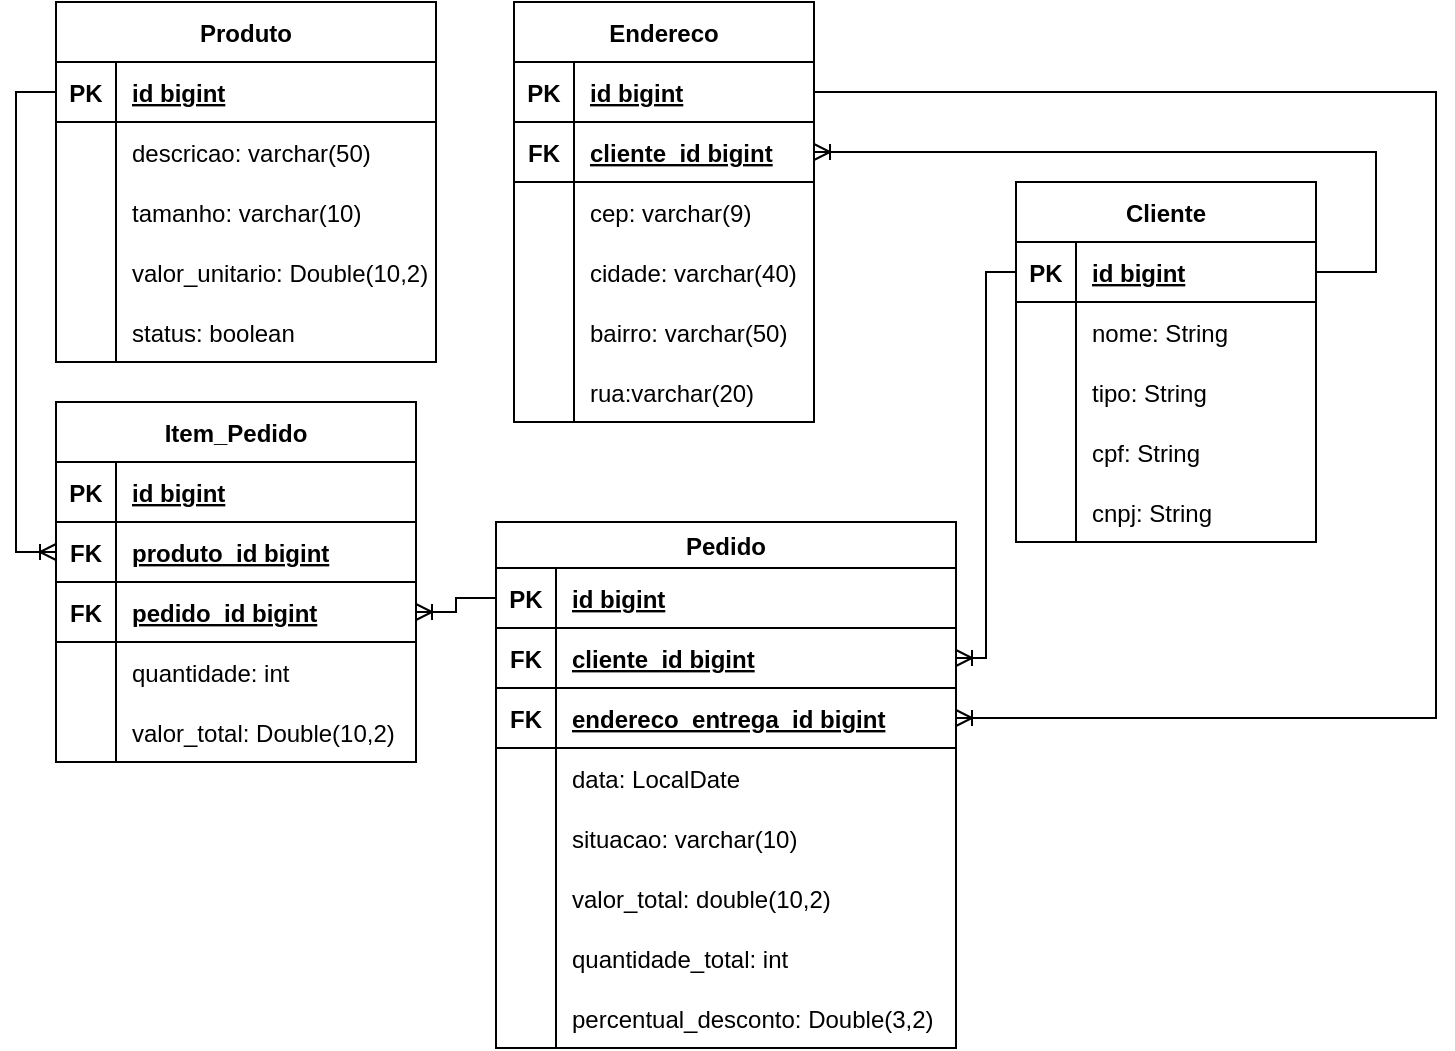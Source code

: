 <mxfile version="15.7.3" type="github">
  <diagram id="oQC90iLR7dnbDL4dNARa" name="Page-1">
    <mxGraphModel dx="1062" dy="2821" grid="1" gridSize="10" guides="1" tooltips="1" connect="1" arrows="1" fold="1" page="1" pageScale="1" pageWidth="827" pageHeight="1169" math="0" shadow="0">
      <root>
        <mxCell id="0" />
        <mxCell id="1" parent="0" />
        <mxCell id="mT7lwg3B8XT2WHdgeNYM-1" value="Produto" style="shape=table;startSize=30;container=1;collapsible=1;childLayout=tableLayout;fixedRows=1;rowLines=0;fontStyle=1;align=center;resizeLast=1;" parent="1" vertex="1">
          <mxGeometry x="70" y="-2290" width="190" height="180" as="geometry" />
        </mxCell>
        <mxCell id="mT7lwg3B8XT2WHdgeNYM-2" value="" style="shape=partialRectangle;collapsible=0;dropTarget=0;pointerEvents=0;fillColor=none;top=0;left=0;bottom=1;right=0;points=[[0,0.5],[1,0.5]];portConstraint=eastwest;" parent="mT7lwg3B8XT2WHdgeNYM-1" vertex="1">
          <mxGeometry y="30" width="190" height="30" as="geometry" />
        </mxCell>
        <mxCell id="mT7lwg3B8XT2WHdgeNYM-3" value="PK" style="shape=partialRectangle;connectable=0;fillColor=none;top=0;left=0;bottom=0;right=0;fontStyle=1;overflow=hidden;" parent="mT7lwg3B8XT2WHdgeNYM-2" vertex="1">
          <mxGeometry width="30" height="30" as="geometry">
            <mxRectangle width="30" height="30" as="alternateBounds" />
          </mxGeometry>
        </mxCell>
        <mxCell id="mT7lwg3B8XT2WHdgeNYM-4" value="id bigint" style="shape=partialRectangle;connectable=0;fillColor=none;top=0;left=0;bottom=0;right=0;align=left;spacingLeft=6;fontStyle=5;overflow=hidden;" parent="mT7lwg3B8XT2WHdgeNYM-2" vertex="1">
          <mxGeometry x="30" width="160" height="30" as="geometry">
            <mxRectangle width="160" height="30" as="alternateBounds" />
          </mxGeometry>
        </mxCell>
        <mxCell id="mT7lwg3B8XT2WHdgeNYM-5" value="" style="shape=partialRectangle;collapsible=0;dropTarget=0;pointerEvents=0;fillColor=none;top=0;left=0;bottom=0;right=0;points=[[0,0.5],[1,0.5]];portConstraint=eastwest;" parent="mT7lwg3B8XT2WHdgeNYM-1" vertex="1">
          <mxGeometry y="60" width="190" height="30" as="geometry" />
        </mxCell>
        <mxCell id="mT7lwg3B8XT2WHdgeNYM-6" value="" style="shape=partialRectangle;connectable=0;fillColor=none;top=0;left=0;bottom=0;right=0;editable=1;overflow=hidden;" parent="mT7lwg3B8XT2WHdgeNYM-5" vertex="1">
          <mxGeometry width="30" height="30" as="geometry">
            <mxRectangle width="30" height="30" as="alternateBounds" />
          </mxGeometry>
        </mxCell>
        <mxCell id="mT7lwg3B8XT2WHdgeNYM-7" value="descricao: varchar(50)" style="shape=partialRectangle;connectable=0;fillColor=none;top=0;left=0;bottom=0;right=0;align=left;spacingLeft=6;overflow=hidden;" parent="mT7lwg3B8XT2WHdgeNYM-5" vertex="1">
          <mxGeometry x="30" width="160" height="30" as="geometry">
            <mxRectangle width="160" height="30" as="alternateBounds" />
          </mxGeometry>
        </mxCell>
        <mxCell id="mT7lwg3B8XT2WHdgeNYM-8" value="" style="shape=partialRectangle;collapsible=0;dropTarget=0;pointerEvents=0;fillColor=none;top=0;left=0;bottom=0;right=0;points=[[0,0.5],[1,0.5]];portConstraint=eastwest;" parent="mT7lwg3B8XT2WHdgeNYM-1" vertex="1">
          <mxGeometry y="90" width="190" height="30" as="geometry" />
        </mxCell>
        <mxCell id="mT7lwg3B8XT2WHdgeNYM-9" value="" style="shape=partialRectangle;connectable=0;fillColor=none;top=0;left=0;bottom=0;right=0;editable=1;overflow=hidden;" parent="mT7lwg3B8XT2WHdgeNYM-8" vertex="1">
          <mxGeometry width="30" height="30" as="geometry">
            <mxRectangle width="30" height="30" as="alternateBounds" />
          </mxGeometry>
        </mxCell>
        <mxCell id="mT7lwg3B8XT2WHdgeNYM-10" value="tamanho: varchar(10)" style="shape=partialRectangle;connectable=0;fillColor=none;top=0;left=0;bottom=0;right=0;align=left;spacingLeft=6;overflow=hidden;" parent="mT7lwg3B8XT2WHdgeNYM-8" vertex="1">
          <mxGeometry x="30" width="160" height="30" as="geometry">
            <mxRectangle width="160" height="30" as="alternateBounds" />
          </mxGeometry>
        </mxCell>
        <mxCell id="mT7lwg3B8XT2WHdgeNYM-11" value="" style="shape=partialRectangle;collapsible=0;dropTarget=0;pointerEvents=0;fillColor=none;top=0;left=0;bottom=0;right=0;points=[[0,0.5],[1,0.5]];portConstraint=eastwest;" parent="mT7lwg3B8XT2WHdgeNYM-1" vertex="1">
          <mxGeometry y="120" width="190" height="30" as="geometry" />
        </mxCell>
        <mxCell id="mT7lwg3B8XT2WHdgeNYM-12" value="" style="shape=partialRectangle;connectable=0;fillColor=none;top=0;left=0;bottom=0;right=0;editable=1;overflow=hidden;" parent="mT7lwg3B8XT2WHdgeNYM-11" vertex="1">
          <mxGeometry width="30" height="30" as="geometry">
            <mxRectangle width="30" height="30" as="alternateBounds" />
          </mxGeometry>
        </mxCell>
        <mxCell id="mT7lwg3B8XT2WHdgeNYM-13" value="valor_unitario: Double(10,2)" style="shape=partialRectangle;connectable=0;fillColor=none;top=0;left=0;bottom=0;right=0;align=left;spacingLeft=6;overflow=hidden;" parent="mT7lwg3B8XT2WHdgeNYM-11" vertex="1">
          <mxGeometry x="30" width="160" height="30" as="geometry">
            <mxRectangle width="160" height="30" as="alternateBounds" />
          </mxGeometry>
        </mxCell>
        <mxCell id="mT7lwg3B8XT2WHdgeNYM-27" value="" style="shape=partialRectangle;collapsible=0;dropTarget=0;pointerEvents=0;fillColor=none;top=0;left=0;bottom=0;right=0;points=[[0,0.5],[1,0.5]];portConstraint=eastwest;" parent="mT7lwg3B8XT2WHdgeNYM-1" vertex="1">
          <mxGeometry y="150" width="190" height="30" as="geometry" />
        </mxCell>
        <mxCell id="mT7lwg3B8XT2WHdgeNYM-28" value="" style="shape=partialRectangle;connectable=0;fillColor=none;top=0;left=0;bottom=0;right=0;editable=1;overflow=hidden;" parent="mT7lwg3B8XT2WHdgeNYM-27" vertex="1">
          <mxGeometry width="30" height="30" as="geometry">
            <mxRectangle width="30" height="30" as="alternateBounds" />
          </mxGeometry>
        </mxCell>
        <mxCell id="mT7lwg3B8XT2WHdgeNYM-29" value="status: boolean" style="shape=partialRectangle;connectable=0;fillColor=none;top=0;left=0;bottom=0;right=0;align=left;spacingLeft=6;overflow=hidden;" parent="mT7lwg3B8XT2WHdgeNYM-27" vertex="1">
          <mxGeometry x="30" width="160" height="30" as="geometry">
            <mxRectangle width="160" height="30" as="alternateBounds" />
          </mxGeometry>
        </mxCell>
        <mxCell id="mT7lwg3B8XT2WHdgeNYM-30" value="Pedido" style="shape=table;startSize=23;container=1;collapsible=1;childLayout=tableLayout;fixedRows=1;rowLines=0;fontStyle=1;align=center;resizeLast=1;" parent="1" vertex="1">
          <mxGeometry x="290" y="-2030" width="230" height="263" as="geometry" />
        </mxCell>
        <mxCell id="mT7lwg3B8XT2WHdgeNYM-31" value="" style="shape=partialRectangle;collapsible=0;dropTarget=0;pointerEvents=0;fillColor=none;top=0;left=0;bottom=1;right=0;points=[[0,0.5],[1,0.5]];portConstraint=eastwest;" parent="mT7lwg3B8XT2WHdgeNYM-30" vertex="1">
          <mxGeometry y="23" width="230" height="30" as="geometry" />
        </mxCell>
        <mxCell id="mT7lwg3B8XT2WHdgeNYM-32" value="PK" style="shape=partialRectangle;connectable=0;fillColor=none;top=0;left=0;bottom=0;right=0;fontStyle=1;overflow=hidden;" parent="mT7lwg3B8XT2WHdgeNYM-31" vertex="1">
          <mxGeometry width="30" height="30" as="geometry">
            <mxRectangle width="30" height="30" as="alternateBounds" />
          </mxGeometry>
        </mxCell>
        <mxCell id="mT7lwg3B8XT2WHdgeNYM-33" value="id bigint" style="shape=partialRectangle;connectable=0;fillColor=none;top=0;left=0;bottom=0;right=0;align=left;spacingLeft=6;fontStyle=5;overflow=hidden;" parent="mT7lwg3B8XT2WHdgeNYM-31" vertex="1">
          <mxGeometry x="30" width="200" height="30" as="geometry">
            <mxRectangle width="200" height="30" as="alternateBounds" />
          </mxGeometry>
        </mxCell>
        <mxCell id="mT7lwg3B8XT2WHdgeNYM-134" value="" style="shape=partialRectangle;collapsible=0;dropTarget=0;pointerEvents=0;fillColor=none;top=0;left=0;bottom=1;right=0;points=[[0,0.5],[1,0.5]];portConstraint=eastwest;" parent="mT7lwg3B8XT2WHdgeNYM-30" vertex="1">
          <mxGeometry y="53" width="230" height="30" as="geometry" />
        </mxCell>
        <mxCell id="mT7lwg3B8XT2WHdgeNYM-135" value="FK" style="shape=partialRectangle;connectable=0;fillColor=none;top=0;left=0;bottom=0;right=0;fontStyle=1;overflow=hidden;" parent="mT7lwg3B8XT2WHdgeNYM-134" vertex="1">
          <mxGeometry width="30" height="30" as="geometry">
            <mxRectangle width="30" height="30" as="alternateBounds" />
          </mxGeometry>
        </mxCell>
        <mxCell id="mT7lwg3B8XT2WHdgeNYM-136" value="cliente_id bigint" style="shape=partialRectangle;connectable=0;fillColor=none;top=0;left=0;bottom=0;right=0;align=left;spacingLeft=6;fontStyle=5;overflow=hidden;" parent="mT7lwg3B8XT2WHdgeNYM-134" vertex="1">
          <mxGeometry x="30" width="200" height="30" as="geometry">
            <mxRectangle width="200" height="30" as="alternateBounds" />
          </mxGeometry>
        </mxCell>
        <mxCell id="mT7lwg3B8XT2WHdgeNYM-46" value="" style="shape=partialRectangle;collapsible=0;dropTarget=0;pointerEvents=0;fillColor=none;top=0;left=0;bottom=1;right=0;points=[[0,0.5],[1,0.5]];portConstraint=eastwest;" parent="mT7lwg3B8XT2WHdgeNYM-30" vertex="1">
          <mxGeometry y="83" width="230" height="30" as="geometry" />
        </mxCell>
        <mxCell id="mT7lwg3B8XT2WHdgeNYM-47" value="FK" style="shape=partialRectangle;connectable=0;fillColor=none;top=0;left=0;bottom=0;right=0;fontStyle=1;overflow=hidden;" parent="mT7lwg3B8XT2WHdgeNYM-46" vertex="1">
          <mxGeometry width="30" height="30" as="geometry">
            <mxRectangle width="30" height="30" as="alternateBounds" />
          </mxGeometry>
        </mxCell>
        <mxCell id="mT7lwg3B8XT2WHdgeNYM-48" value="endereco_entrega_id bigint" style="shape=partialRectangle;connectable=0;fillColor=none;top=0;left=0;bottom=0;right=0;align=left;spacingLeft=6;fontStyle=5;overflow=hidden;" parent="mT7lwg3B8XT2WHdgeNYM-46" vertex="1">
          <mxGeometry x="30" width="200" height="30" as="geometry">
            <mxRectangle width="200" height="30" as="alternateBounds" />
          </mxGeometry>
        </mxCell>
        <mxCell id="mT7lwg3B8XT2WHdgeNYM-34" value="" style="shape=partialRectangle;collapsible=0;dropTarget=0;pointerEvents=0;fillColor=none;top=0;left=0;bottom=0;right=0;points=[[0,0.5],[1,0.5]];portConstraint=eastwest;" parent="mT7lwg3B8XT2WHdgeNYM-30" vertex="1">
          <mxGeometry y="113" width="230" height="30" as="geometry" />
        </mxCell>
        <mxCell id="mT7lwg3B8XT2WHdgeNYM-35" value="" style="shape=partialRectangle;connectable=0;fillColor=none;top=0;left=0;bottom=0;right=0;editable=1;overflow=hidden;" parent="mT7lwg3B8XT2WHdgeNYM-34" vertex="1">
          <mxGeometry width="30" height="30" as="geometry">
            <mxRectangle width="30" height="30" as="alternateBounds" />
          </mxGeometry>
        </mxCell>
        <mxCell id="mT7lwg3B8XT2WHdgeNYM-36" value="data: LocalDate" style="shape=partialRectangle;connectable=0;fillColor=none;top=0;left=0;bottom=0;right=0;align=left;spacingLeft=6;overflow=hidden;" parent="mT7lwg3B8XT2WHdgeNYM-34" vertex="1">
          <mxGeometry x="30" width="200" height="30" as="geometry">
            <mxRectangle width="200" height="30" as="alternateBounds" />
          </mxGeometry>
        </mxCell>
        <mxCell id="mT7lwg3B8XT2WHdgeNYM-37" value="" style="shape=partialRectangle;collapsible=0;dropTarget=0;pointerEvents=0;fillColor=none;top=0;left=0;bottom=0;right=0;points=[[0,0.5],[1,0.5]];portConstraint=eastwest;" parent="mT7lwg3B8XT2WHdgeNYM-30" vertex="1">
          <mxGeometry y="143" width="230" height="30" as="geometry" />
        </mxCell>
        <mxCell id="mT7lwg3B8XT2WHdgeNYM-38" value="" style="shape=partialRectangle;connectable=0;fillColor=none;top=0;left=0;bottom=0;right=0;editable=1;overflow=hidden;" parent="mT7lwg3B8XT2WHdgeNYM-37" vertex="1">
          <mxGeometry width="30" height="30" as="geometry">
            <mxRectangle width="30" height="30" as="alternateBounds" />
          </mxGeometry>
        </mxCell>
        <mxCell id="mT7lwg3B8XT2WHdgeNYM-39" value="situacao: varchar(10)" style="shape=partialRectangle;connectable=0;fillColor=none;top=0;left=0;bottom=0;right=0;align=left;spacingLeft=6;overflow=hidden;" parent="mT7lwg3B8XT2WHdgeNYM-37" vertex="1">
          <mxGeometry x="30" width="200" height="30" as="geometry">
            <mxRectangle width="200" height="30" as="alternateBounds" />
          </mxGeometry>
        </mxCell>
        <mxCell id="mT7lwg3B8XT2WHdgeNYM-40" value="" style="shape=partialRectangle;collapsible=0;dropTarget=0;pointerEvents=0;fillColor=none;top=0;left=0;bottom=0;right=0;points=[[0,0.5],[1,0.5]];portConstraint=eastwest;" parent="mT7lwg3B8XT2WHdgeNYM-30" vertex="1">
          <mxGeometry y="173" width="230" height="30" as="geometry" />
        </mxCell>
        <mxCell id="mT7lwg3B8XT2WHdgeNYM-41" value="" style="shape=partialRectangle;connectable=0;fillColor=none;top=0;left=0;bottom=0;right=0;editable=1;overflow=hidden;" parent="mT7lwg3B8XT2WHdgeNYM-40" vertex="1">
          <mxGeometry width="30" height="30" as="geometry">
            <mxRectangle width="30" height="30" as="alternateBounds" />
          </mxGeometry>
        </mxCell>
        <mxCell id="mT7lwg3B8XT2WHdgeNYM-42" value="valor_total: double(10,2)" style="shape=partialRectangle;connectable=0;fillColor=none;top=0;left=0;bottom=0;right=0;align=left;spacingLeft=6;overflow=hidden;" parent="mT7lwg3B8XT2WHdgeNYM-40" vertex="1">
          <mxGeometry x="30" width="200" height="30" as="geometry">
            <mxRectangle width="200" height="30" as="alternateBounds" />
          </mxGeometry>
        </mxCell>
        <mxCell id="mT7lwg3B8XT2WHdgeNYM-43" value="" style="shape=partialRectangle;collapsible=0;dropTarget=0;pointerEvents=0;fillColor=none;top=0;left=0;bottom=0;right=0;points=[[0,0.5],[1,0.5]];portConstraint=eastwest;" parent="mT7lwg3B8XT2WHdgeNYM-30" vertex="1">
          <mxGeometry y="203" width="230" height="30" as="geometry" />
        </mxCell>
        <mxCell id="mT7lwg3B8XT2WHdgeNYM-44" value="" style="shape=partialRectangle;connectable=0;fillColor=none;top=0;left=0;bottom=0;right=0;editable=1;overflow=hidden;" parent="mT7lwg3B8XT2WHdgeNYM-43" vertex="1">
          <mxGeometry width="30" height="30" as="geometry">
            <mxRectangle width="30" height="30" as="alternateBounds" />
          </mxGeometry>
        </mxCell>
        <mxCell id="mT7lwg3B8XT2WHdgeNYM-45" value="quantidade_total: int" style="shape=partialRectangle;connectable=0;fillColor=none;top=0;left=0;bottom=0;right=0;align=left;spacingLeft=6;overflow=hidden;" parent="mT7lwg3B8XT2WHdgeNYM-43" vertex="1">
          <mxGeometry x="30" width="200" height="30" as="geometry">
            <mxRectangle width="200" height="30" as="alternateBounds" />
          </mxGeometry>
        </mxCell>
        <mxCell id="mT7lwg3B8XT2WHdgeNYM-49" value="" style="shape=partialRectangle;collapsible=0;dropTarget=0;pointerEvents=0;fillColor=none;top=0;left=0;bottom=0;right=0;points=[[0,0.5],[1,0.5]];portConstraint=eastwest;" parent="mT7lwg3B8XT2WHdgeNYM-30" vertex="1">
          <mxGeometry y="233" width="230" height="30" as="geometry" />
        </mxCell>
        <mxCell id="mT7lwg3B8XT2WHdgeNYM-50" value="" style="shape=partialRectangle;connectable=0;fillColor=none;top=0;left=0;bottom=0;right=0;editable=1;overflow=hidden;" parent="mT7lwg3B8XT2WHdgeNYM-49" vertex="1">
          <mxGeometry width="30" height="30" as="geometry">
            <mxRectangle width="30" height="30" as="alternateBounds" />
          </mxGeometry>
        </mxCell>
        <mxCell id="mT7lwg3B8XT2WHdgeNYM-51" value="percentual_desconto: Double(3,2)" style="shape=partialRectangle;connectable=0;fillColor=none;top=0;left=0;bottom=0;right=0;align=left;spacingLeft=6;overflow=hidden;" parent="mT7lwg3B8XT2WHdgeNYM-49" vertex="1">
          <mxGeometry x="30" width="200" height="30" as="geometry">
            <mxRectangle width="200" height="30" as="alternateBounds" />
          </mxGeometry>
        </mxCell>
        <mxCell id="mT7lwg3B8XT2WHdgeNYM-102" value="Item_Pedido" style="shape=table;startSize=30;container=1;collapsible=1;childLayout=tableLayout;fixedRows=1;rowLines=0;fontStyle=1;align=center;resizeLast=1;" parent="1" vertex="1">
          <mxGeometry x="70" y="-2090" width="180" height="180" as="geometry" />
        </mxCell>
        <mxCell id="mT7lwg3B8XT2WHdgeNYM-103" value="" style="shape=partialRectangle;collapsible=0;dropTarget=0;pointerEvents=0;fillColor=none;top=0;left=0;bottom=1;right=0;points=[[0,0.5],[1,0.5]];portConstraint=eastwest;" parent="mT7lwg3B8XT2WHdgeNYM-102" vertex="1">
          <mxGeometry y="30" width="180" height="30" as="geometry" />
        </mxCell>
        <mxCell id="mT7lwg3B8XT2WHdgeNYM-104" value="PK" style="shape=partialRectangle;connectable=0;fillColor=none;top=0;left=0;bottom=0;right=0;fontStyle=1;overflow=hidden;" parent="mT7lwg3B8XT2WHdgeNYM-103" vertex="1">
          <mxGeometry width="30" height="30" as="geometry">
            <mxRectangle width="30" height="30" as="alternateBounds" />
          </mxGeometry>
        </mxCell>
        <mxCell id="mT7lwg3B8XT2WHdgeNYM-105" value="id bigint" style="shape=partialRectangle;connectable=0;fillColor=none;top=0;left=0;bottom=0;right=0;align=left;spacingLeft=6;fontStyle=5;overflow=hidden;" parent="mT7lwg3B8XT2WHdgeNYM-103" vertex="1">
          <mxGeometry x="30" width="150" height="30" as="geometry">
            <mxRectangle width="150" height="30" as="alternateBounds" />
          </mxGeometry>
        </mxCell>
        <mxCell id="mT7lwg3B8XT2WHdgeNYM-137" value="" style="shape=partialRectangle;collapsible=0;dropTarget=0;pointerEvents=0;fillColor=none;top=0;left=0;bottom=1;right=0;points=[[0,0.5],[1,0.5]];portConstraint=eastwest;" parent="mT7lwg3B8XT2WHdgeNYM-102" vertex="1">
          <mxGeometry y="60" width="180" height="30" as="geometry" />
        </mxCell>
        <mxCell id="mT7lwg3B8XT2WHdgeNYM-138" value="FK" style="shape=partialRectangle;connectable=0;fillColor=none;top=0;left=0;bottom=0;right=0;fontStyle=1;overflow=hidden;" parent="mT7lwg3B8XT2WHdgeNYM-137" vertex="1">
          <mxGeometry width="30" height="30" as="geometry">
            <mxRectangle width="30" height="30" as="alternateBounds" />
          </mxGeometry>
        </mxCell>
        <mxCell id="mT7lwg3B8XT2WHdgeNYM-139" value="produto_id bigint" style="shape=partialRectangle;connectable=0;fillColor=none;top=0;left=0;bottom=0;right=0;align=left;spacingLeft=6;fontStyle=5;overflow=hidden;" parent="mT7lwg3B8XT2WHdgeNYM-137" vertex="1">
          <mxGeometry x="30" width="150" height="30" as="geometry">
            <mxRectangle width="150" height="30" as="alternateBounds" />
          </mxGeometry>
        </mxCell>
        <mxCell id="hjhFlQv2jha2AuT8vVof-6" value="" style="shape=partialRectangle;collapsible=0;dropTarget=0;pointerEvents=0;fillColor=none;top=0;left=0;bottom=1;right=0;points=[[0,0.5],[1,0.5]];portConstraint=eastwest;" parent="mT7lwg3B8XT2WHdgeNYM-102" vertex="1">
          <mxGeometry y="90" width="180" height="30" as="geometry" />
        </mxCell>
        <mxCell id="hjhFlQv2jha2AuT8vVof-7" value="FK" style="shape=partialRectangle;connectable=0;fillColor=none;top=0;left=0;bottom=0;right=0;fontStyle=1;overflow=hidden;" parent="hjhFlQv2jha2AuT8vVof-6" vertex="1">
          <mxGeometry width="30" height="30" as="geometry">
            <mxRectangle width="30" height="30" as="alternateBounds" />
          </mxGeometry>
        </mxCell>
        <mxCell id="hjhFlQv2jha2AuT8vVof-8" value="pedido_id bigint" style="shape=partialRectangle;connectable=0;fillColor=none;top=0;left=0;bottom=0;right=0;align=left;spacingLeft=6;fontStyle=5;overflow=hidden;" parent="hjhFlQv2jha2AuT8vVof-6" vertex="1">
          <mxGeometry x="30" width="150" height="30" as="geometry">
            <mxRectangle width="150" height="30" as="alternateBounds" />
          </mxGeometry>
        </mxCell>
        <mxCell id="mT7lwg3B8XT2WHdgeNYM-106" value="" style="shape=partialRectangle;collapsible=0;dropTarget=0;pointerEvents=0;fillColor=none;top=0;left=0;bottom=0;right=0;points=[[0,0.5],[1,0.5]];portConstraint=eastwest;" parent="mT7lwg3B8XT2WHdgeNYM-102" vertex="1">
          <mxGeometry y="120" width="180" height="30" as="geometry" />
        </mxCell>
        <mxCell id="mT7lwg3B8XT2WHdgeNYM-107" value="" style="shape=partialRectangle;connectable=0;fillColor=none;top=0;left=0;bottom=0;right=0;editable=1;overflow=hidden;" parent="mT7lwg3B8XT2WHdgeNYM-106" vertex="1">
          <mxGeometry width="30" height="30" as="geometry">
            <mxRectangle width="30" height="30" as="alternateBounds" />
          </mxGeometry>
        </mxCell>
        <mxCell id="mT7lwg3B8XT2WHdgeNYM-108" value="quantidade: int" style="shape=partialRectangle;connectable=0;fillColor=none;top=0;left=0;bottom=0;right=0;align=left;spacingLeft=6;overflow=hidden;" parent="mT7lwg3B8XT2WHdgeNYM-106" vertex="1">
          <mxGeometry x="30" width="150" height="30" as="geometry">
            <mxRectangle width="150" height="30" as="alternateBounds" />
          </mxGeometry>
        </mxCell>
        <mxCell id="mT7lwg3B8XT2WHdgeNYM-109" value="" style="shape=partialRectangle;collapsible=0;dropTarget=0;pointerEvents=0;fillColor=none;top=0;left=0;bottom=0;right=0;points=[[0,0.5],[1,0.5]];portConstraint=eastwest;" parent="mT7lwg3B8XT2WHdgeNYM-102" vertex="1">
          <mxGeometry y="150" width="180" height="30" as="geometry" />
        </mxCell>
        <mxCell id="mT7lwg3B8XT2WHdgeNYM-110" value="" style="shape=partialRectangle;connectable=0;fillColor=none;top=0;left=0;bottom=0;right=0;editable=1;overflow=hidden;" parent="mT7lwg3B8XT2WHdgeNYM-109" vertex="1">
          <mxGeometry width="30" height="30" as="geometry">
            <mxRectangle width="30" height="30" as="alternateBounds" />
          </mxGeometry>
        </mxCell>
        <mxCell id="mT7lwg3B8XT2WHdgeNYM-111" value="valor_total: Double(10,2)" style="shape=partialRectangle;connectable=0;fillColor=none;top=0;left=0;bottom=0;right=0;align=left;spacingLeft=6;overflow=hidden;" parent="mT7lwg3B8XT2WHdgeNYM-109" vertex="1">
          <mxGeometry x="30" width="150" height="30" as="geometry">
            <mxRectangle width="150" height="30" as="alternateBounds" />
          </mxGeometry>
        </mxCell>
        <mxCell id="mT7lwg3B8XT2WHdgeNYM-115" value="Endereco" style="shape=table;startSize=30;container=1;collapsible=1;childLayout=tableLayout;fixedRows=1;rowLines=0;fontStyle=1;align=center;resizeLast=1;" parent="1" vertex="1">
          <mxGeometry x="299" y="-2290" width="150" height="210" as="geometry" />
        </mxCell>
        <mxCell id="mT7lwg3B8XT2WHdgeNYM-116" value="" style="shape=partialRectangle;collapsible=0;dropTarget=0;pointerEvents=0;fillColor=none;top=0;left=0;bottom=1;right=0;points=[[0,0.5],[1,0.5]];portConstraint=eastwest;" parent="mT7lwg3B8XT2WHdgeNYM-115" vertex="1">
          <mxGeometry y="30" width="150" height="30" as="geometry" />
        </mxCell>
        <mxCell id="mT7lwg3B8XT2WHdgeNYM-117" value="PK" style="shape=partialRectangle;connectable=0;fillColor=none;top=0;left=0;bottom=0;right=0;fontStyle=1;overflow=hidden;" parent="mT7lwg3B8XT2WHdgeNYM-116" vertex="1">
          <mxGeometry width="30" height="30" as="geometry">
            <mxRectangle width="30" height="30" as="alternateBounds" />
          </mxGeometry>
        </mxCell>
        <mxCell id="mT7lwg3B8XT2WHdgeNYM-118" value="id bigint" style="shape=partialRectangle;connectable=0;fillColor=none;top=0;left=0;bottom=0;right=0;align=left;spacingLeft=6;fontStyle=5;overflow=hidden;" parent="mT7lwg3B8XT2WHdgeNYM-116" vertex="1">
          <mxGeometry x="30" width="120" height="30" as="geometry">
            <mxRectangle width="120" height="30" as="alternateBounds" />
          </mxGeometry>
        </mxCell>
        <mxCell id="UCeEZmXWArluL38-A8QY-22" value="" style="shape=partialRectangle;collapsible=0;dropTarget=0;pointerEvents=0;fillColor=none;top=0;left=0;bottom=1;right=0;points=[[0,0.5],[1,0.5]];portConstraint=eastwest;" parent="mT7lwg3B8XT2WHdgeNYM-115" vertex="1">
          <mxGeometry y="60" width="150" height="30" as="geometry" />
        </mxCell>
        <mxCell id="UCeEZmXWArluL38-A8QY-23" value="FK" style="shape=partialRectangle;connectable=0;fillColor=none;top=0;left=0;bottom=0;right=0;fontStyle=1;overflow=hidden;" parent="UCeEZmXWArluL38-A8QY-22" vertex="1">
          <mxGeometry width="30" height="30" as="geometry">
            <mxRectangle width="30" height="30" as="alternateBounds" />
          </mxGeometry>
        </mxCell>
        <mxCell id="UCeEZmXWArluL38-A8QY-24" value="cliente_id bigint" style="shape=partialRectangle;connectable=0;fillColor=none;top=0;left=0;bottom=0;right=0;align=left;spacingLeft=6;fontStyle=5;overflow=hidden;" parent="UCeEZmXWArluL38-A8QY-22" vertex="1">
          <mxGeometry x="30" width="120" height="30" as="geometry">
            <mxRectangle width="120" height="30" as="alternateBounds" />
          </mxGeometry>
        </mxCell>
        <mxCell id="mT7lwg3B8XT2WHdgeNYM-119" value="" style="shape=partialRectangle;collapsible=0;dropTarget=0;pointerEvents=0;fillColor=none;top=0;left=0;bottom=0;right=0;points=[[0,0.5],[1,0.5]];portConstraint=eastwest;" parent="mT7lwg3B8XT2WHdgeNYM-115" vertex="1">
          <mxGeometry y="90" width="150" height="30" as="geometry" />
        </mxCell>
        <mxCell id="mT7lwg3B8XT2WHdgeNYM-120" value="" style="shape=partialRectangle;connectable=0;fillColor=none;top=0;left=0;bottom=0;right=0;editable=1;overflow=hidden;" parent="mT7lwg3B8XT2WHdgeNYM-119" vertex="1">
          <mxGeometry width="30" height="30" as="geometry">
            <mxRectangle width="30" height="30" as="alternateBounds" />
          </mxGeometry>
        </mxCell>
        <mxCell id="mT7lwg3B8XT2WHdgeNYM-121" value="cep: varchar(9)" style="shape=partialRectangle;connectable=0;fillColor=none;top=0;left=0;bottom=0;right=0;align=left;spacingLeft=6;overflow=hidden;" parent="mT7lwg3B8XT2WHdgeNYM-119" vertex="1">
          <mxGeometry x="30" width="120" height="30" as="geometry">
            <mxRectangle width="120" height="30" as="alternateBounds" />
          </mxGeometry>
        </mxCell>
        <mxCell id="mT7lwg3B8XT2WHdgeNYM-122" value="" style="shape=partialRectangle;collapsible=0;dropTarget=0;pointerEvents=0;fillColor=none;top=0;left=0;bottom=0;right=0;points=[[0,0.5],[1,0.5]];portConstraint=eastwest;" parent="mT7lwg3B8XT2WHdgeNYM-115" vertex="1">
          <mxGeometry y="120" width="150" height="30" as="geometry" />
        </mxCell>
        <mxCell id="mT7lwg3B8XT2WHdgeNYM-123" value="" style="shape=partialRectangle;connectable=0;fillColor=none;top=0;left=0;bottom=0;right=0;editable=1;overflow=hidden;" parent="mT7lwg3B8XT2WHdgeNYM-122" vertex="1">
          <mxGeometry width="30" height="30" as="geometry">
            <mxRectangle width="30" height="30" as="alternateBounds" />
          </mxGeometry>
        </mxCell>
        <mxCell id="mT7lwg3B8XT2WHdgeNYM-124" value="cidade: varchar(40)" style="shape=partialRectangle;connectable=0;fillColor=none;top=0;left=0;bottom=0;right=0;align=left;spacingLeft=6;overflow=hidden;" parent="mT7lwg3B8XT2WHdgeNYM-122" vertex="1">
          <mxGeometry x="30" width="120" height="30" as="geometry">
            <mxRectangle width="120" height="30" as="alternateBounds" />
          </mxGeometry>
        </mxCell>
        <mxCell id="mT7lwg3B8XT2WHdgeNYM-125" value="" style="shape=partialRectangle;collapsible=0;dropTarget=0;pointerEvents=0;fillColor=none;top=0;left=0;bottom=0;right=0;points=[[0,0.5],[1,0.5]];portConstraint=eastwest;" parent="mT7lwg3B8XT2WHdgeNYM-115" vertex="1">
          <mxGeometry y="150" width="150" height="30" as="geometry" />
        </mxCell>
        <mxCell id="mT7lwg3B8XT2WHdgeNYM-126" value="" style="shape=partialRectangle;connectable=0;fillColor=none;top=0;left=0;bottom=0;right=0;editable=1;overflow=hidden;" parent="mT7lwg3B8XT2WHdgeNYM-125" vertex="1">
          <mxGeometry width="30" height="30" as="geometry">
            <mxRectangle width="30" height="30" as="alternateBounds" />
          </mxGeometry>
        </mxCell>
        <mxCell id="mT7lwg3B8XT2WHdgeNYM-127" value="bairro: varchar(50)" style="shape=partialRectangle;connectable=0;fillColor=none;top=0;left=0;bottom=0;right=0;align=left;spacingLeft=6;overflow=hidden;" parent="mT7lwg3B8XT2WHdgeNYM-125" vertex="1">
          <mxGeometry x="30" width="120" height="30" as="geometry">
            <mxRectangle width="120" height="30" as="alternateBounds" />
          </mxGeometry>
        </mxCell>
        <mxCell id="mT7lwg3B8XT2WHdgeNYM-128" value="" style="shape=partialRectangle;collapsible=0;dropTarget=0;pointerEvents=0;fillColor=none;top=0;left=0;bottom=0;right=0;points=[[0,0.5],[1,0.5]];portConstraint=eastwest;" parent="mT7lwg3B8XT2WHdgeNYM-115" vertex="1">
          <mxGeometry y="180" width="150" height="30" as="geometry" />
        </mxCell>
        <mxCell id="mT7lwg3B8XT2WHdgeNYM-129" value="" style="shape=partialRectangle;connectable=0;fillColor=none;top=0;left=0;bottom=0;right=0;editable=1;overflow=hidden;" parent="mT7lwg3B8XT2WHdgeNYM-128" vertex="1">
          <mxGeometry width="30" height="30" as="geometry">
            <mxRectangle width="30" height="30" as="alternateBounds" />
          </mxGeometry>
        </mxCell>
        <mxCell id="mT7lwg3B8XT2WHdgeNYM-130" value="rua:varchar(20)" style="shape=partialRectangle;connectable=0;fillColor=none;top=0;left=0;bottom=0;right=0;align=left;spacingLeft=6;overflow=hidden;" parent="mT7lwg3B8XT2WHdgeNYM-128" vertex="1">
          <mxGeometry x="30" width="120" height="30" as="geometry">
            <mxRectangle width="120" height="30" as="alternateBounds" />
          </mxGeometry>
        </mxCell>
        <mxCell id="UCeEZmXWArluL38-A8QY-19" value="" style="edgeStyle=elbowEdgeStyle;fontSize=12;html=1;endArrow=ERoneToMany;rounded=0;entryX=1;entryY=0.5;entryDx=0;entryDy=0;exitX=1;exitY=0.5;exitDx=0;exitDy=0;" parent="1" source="mT7lwg3B8XT2WHdgeNYM-116" target="mT7lwg3B8XT2WHdgeNYM-46" edge="1">
          <mxGeometry width="100" height="100" relative="1" as="geometry">
            <mxPoint x="737" y="-1922" as="sourcePoint" />
            <mxPoint x="527" y="-1882" as="targetPoint" />
            <Array as="points">
              <mxPoint x="760" y="-2030" />
              <mxPoint x="727" y="-1962" />
              <mxPoint x="567" y="-1742" />
            </Array>
          </mxGeometry>
        </mxCell>
        <mxCell id="UCeEZmXWArluL38-A8QY-20" value="" style="edgeStyle=elbowEdgeStyle;fontSize=12;html=1;endArrow=ERoneToMany;rounded=0;exitX=0;exitY=0.5;exitDx=0;exitDy=0;entryX=1;entryY=0.5;entryDx=0;entryDy=0;" parent="1" source="mT7lwg3B8XT2WHdgeNYM-31" target="hjhFlQv2jha2AuT8vVof-6" edge="1">
          <mxGeometry width="100" height="100" relative="1" as="geometry">
            <mxPoint x="377" y="-1542" as="sourcePoint" />
            <mxPoint x="477" y="-1642" as="targetPoint" />
          </mxGeometry>
        </mxCell>
        <mxCell id="UCeEZmXWArluL38-A8QY-21" value="" style="edgeStyle=elbowEdgeStyle;fontSize=12;html=1;endArrow=ERoneToMany;rounded=0;entryX=0;entryY=0.5;entryDx=0;entryDy=0;exitX=0;exitY=0.5;exitDx=0;exitDy=0;" parent="1" source="mT7lwg3B8XT2WHdgeNYM-2" target="mT7lwg3B8XT2WHdgeNYM-137" edge="1">
          <mxGeometry width="100" height="100" relative="1" as="geometry">
            <mxPoint x="877" y="-1292" as="sourcePoint" />
            <mxPoint x="807" y="-1392" as="targetPoint" />
            <Array as="points">
              <mxPoint x="50" y="-2120" />
            </Array>
          </mxGeometry>
        </mxCell>
        <mxCell id="Fc14a3fuTjeOY99vYxvx-18" value="Cliente" style="shape=table;startSize=30;container=1;collapsible=1;childLayout=tableLayout;fixedRows=1;rowLines=0;fontStyle=1;align=center;resizeLast=1;" parent="1" vertex="1">
          <mxGeometry x="550" y="-2200" width="150" height="180" as="geometry" />
        </mxCell>
        <mxCell id="Fc14a3fuTjeOY99vYxvx-19" value="" style="shape=partialRectangle;collapsible=0;dropTarget=0;pointerEvents=0;fillColor=none;top=0;left=0;bottom=1;right=0;points=[[0,0.5],[1,0.5]];portConstraint=eastwest;" parent="Fc14a3fuTjeOY99vYxvx-18" vertex="1">
          <mxGeometry y="30" width="150" height="30" as="geometry" />
        </mxCell>
        <mxCell id="Fc14a3fuTjeOY99vYxvx-20" value="PK" style="shape=partialRectangle;connectable=0;fillColor=none;top=0;left=0;bottom=0;right=0;fontStyle=1;overflow=hidden;" parent="Fc14a3fuTjeOY99vYxvx-19" vertex="1">
          <mxGeometry width="30" height="30" as="geometry">
            <mxRectangle width="30" height="30" as="alternateBounds" />
          </mxGeometry>
        </mxCell>
        <mxCell id="Fc14a3fuTjeOY99vYxvx-21" value="id bigint" style="shape=partialRectangle;connectable=0;fillColor=none;top=0;left=0;bottom=0;right=0;align=left;spacingLeft=6;fontStyle=5;overflow=hidden;" parent="Fc14a3fuTjeOY99vYxvx-19" vertex="1">
          <mxGeometry x="30" width="120" height="30" as="geometry">
            <mxRectangle width="120" height="30" as="alternateBounds" />
          </mxGeometry>
        </mxCell>
        <mxCell id="Fc14a3fuTjeOY99vYxvx-35" value="" style="shape=partialRectangle;collapsible=0;dropTarget=0;pointerEvents=0;fillColor=none;top=0;left=0;bottom=0;right=0;points=[[0,0.5],[1,0.5]];portConstraint=eastwest;" parent="Fc14a3fuTjeOY99vYxvx-18" vertex="1">
          <mxGeometry y="60" width="150" height="30" as="geometry" />
        </mxCell>
        <mxCell id="Fc14a3fuTjeOY99vYxvx-36" value="" style="shape=partialRectangle;connectable=0;fillColor=none;top=0;left=0;bottom=0;right=0;editable=1;overflow=hidden;" parent="Fc14a3fuTjeOY99vYxvx-35" vertex="1">
          <mxGeometry width="30" height="30" as="geometry">
            <mxRectangle width="30" height="30" as="alternateBounds" />
          </mxGeometry>
        </mxCell>
        <mxCell id="Fc14a3fuTjeOY99vYxvx-37" value="nome: String" style="shape=partialRectangle;connectable=0;fillColor=none;top=0;left=0;bottom=0;right=0;align=left;spacingLeft=6;overflow=hidden;" parent="Fc14a3fuTjeOY99vYxvx-35" vertex="1">
          <mxGeometry x="30" width="120" height="30" as="geometry">
            <mxRectangle width="120" height="30" as="alternateBounds" />
          </mxGeometry>
        </mxCell>
        <mxCell id="WMv-Y6vGXeXUAwgXImiB-4" value="" style="shape=partialRectangle;collapsible=0;dropTarget=0;pointerEvents=0;fillColor=none;top=0;left=0;bottom=0;right=0;points=[[0,0.5],[1,0.5]];portConstraint=eastwest;" vertex="1" parent="Fc14a3fuTjeOY99vYxvx-18">
          <mxGeometry y="90" width="150" height="30" as="geometry" />
        </mxCell>
        <mxCell id="WMv-Y6vGXeXUAwgXImiB-5" value="" style="shape=partialRectangle;connectable=0;fillColor=none;top=0;left=0;bottom=0;right=0;editable=1;overflow=hidden;" vertex="1" parent="WMv-Y6vGXeXUAwgXImiB-4">
          <mxGeometry width="30" height="30" as="geometry">
            <mxRectangle width="30" height="30" as="alternateBounds" />
          </mxGeometry>
        </mxCell>
        <mxCell id="WMv-Y6vGXeXUAwgXImiB-6" value="tipo: String" style="shape=partialRectangle;connectable=0;fillColor=none;top=0;left=0;bottom=0;right=0;align=left;spacingLeft=6;overflow=hidden;" vertex="1" parent="WMv-Y6vGXeXUAwgXImiB-4">
          <mxGeometry x="30" width="120" height="30" as="geometry">
            <mxRectangle width="120" height="30" as="alternateBounds" />
          </mxGeometry>
        </mxCell>
        <mxCell id="Fc14a3fuTjeOY99vYxvx-32" value="" style="shape=partialRectangle;collapsible=0;dropTarget=0;pointerEvents=0;fillColor=none;top=0;left=0;bottom=0;right=0;points=[[0,0.5],[1,0.5]];portConstraint=eastwest;" parent="Fc14a3fuTjeOY99vYxvx-18" vertex="1">
          <mxGeometry y="120" width="150" height="30" as="geometry" />
        </mxCell>
        <mxCell id="Fc14a3fuTjeOY99vYxvx-33" value="" style="shape=partialRectangle;connectable=0;fillColor=none;top=0;left=0;bottom=0;right=0;editable=1;overflow=hidden;" parent="Fc14a3fuTjeOY99vYxvx-32" vertex="1">
          <mxGeometry width="30" height="30" as="geometry">
            <mxRectangle width="30" height="30" as="alternateBounds" />
          </mxGeometry>
        </mxCell>
        <mxCell id="Fc14a3fuTjeOY99vYxvx-34" value="cpf: String" style="shape=partialRectangle;connectable=0;fillColor=none;top=0;left=0;bottom=0;right=0;align=left;spacingLeft=6;overflow=hidden;" parent="Fc14a3fuTjeOY99vYxvx-32" vertex="1">
          <mxGeometry x="30" width="120" height="30" as="geometry">
            <mxRectangle width="120" height="30" as="alternateBounds" />
          </mxGeometry>
        </mxCell>
        <mxCell id="WMv-Y6vGXeXUAwgXImiB-1" value="" style="shape=partialRectangle;collapsible=0;dropTarget=0;pointerEvents=0;fillColor=none;top=0;left=0;bottom=0;right=0;points=[[0,0.5],[1,0.5]];portConstraint=eastwest;" vertex="1" parent="Fc14a3fuTjeOY99vYxvx-18">
          <mxGeometry y="150" width="150" height="30" as="geometry" />
        </mxCell>
        <mxCell id="WMv-Y6vGXeXUAwgXImiB-2" value="" style="shape=partialRectangle;connectable=0;fillColor=none;top=0;left=0;bottom=0;right=0;editable=1;overflow=hidden;" vertex="1" parent="WMv-Y6vGXeXUAwgXImiB-1">
          <mxGeometry width="30" height="30" as="geometry">
            <mxRectangle width="30" height="30" as="alternateBounds" />
          </mxGeometry>
        </mxCell>
        <mxCell id="WMv-Y6vGXeXUAwgXImiB-3" value="cnpj: String" style="shape=partialRectangle;connectable=0;fillColor=none;top=0;left=0;bottom=0;right=0;align=left;spacingLeft=6;overflow=hidden;" vertex="1" parent="WMv-Y6vGXeXUAwgXImiB-1">
          <mxGeometry x="30" width="120" height="30" as="geometry">
            <mxRectangle width="120" height="30" as="alternateBounds" />
          </mxGeometry>
        </mxCell>
        <mxCell id="Fc14a3fuTjeOY99vYxvx-44" value="" style="edgeStyle=elbowEdgeStyle;fontSize=12;html=1;endArrow=ERoneToMany;rounded=0;entryX=1;entryY=0.5;entryDx=0;entryDy=0;exitX=1;exitY=0.5;exitDx=0;exitDy=0;" parent="1" source="Fc14a3fuTjeOY99vYxvx-19" target="UCeEZmXWArluL38-A8QY-22" edge="1">
          <mxGeometry width="100" height="100" relative="1" as="geometry">
            <mxPoint x="500" y="-1990" as="sourcePoint" />
            <mxPoint x="616" y="-1870" as="targetPoint" />
            <Array as="points">
              <mxPoint x="730" y="-2080" />
              <mxPoint x="760" y="-2090" />
              <mxPoint x="690" y="-2110" />
            </Array>
          </mxGeometry>
        </mxCell>
        <mxCell id="Fc14a3fuTjeOY99vYxvx-45" value="" style="edgeStyle=elbowEdgeStyle;fontSize=12;html=1;endArrow=ERoneToMany;rounded=0;entryX=1;entryY=0.5;entryDx=0;entryDy=0;exitX=0;exitY=0.5;exitDx=0;exitDy=0;" parent="1" source="Fc14a3fuTjeOY99vYxvx-19" target="mT7lwg3B8XT2WHdgeNYM-134" edge="1">
          <mxGeometry width="100" height="100" relative="1" as="geometry">
            <mxPoint x="360" y="-2005" as="sourcePoint" />
            <mxPoint x="87" y="-1774" as="targetPoint" />
          </mxGeometry>
        </mxCell>
      </root>
    </mxGraphModel>
  </diagram>
</mxfile>
